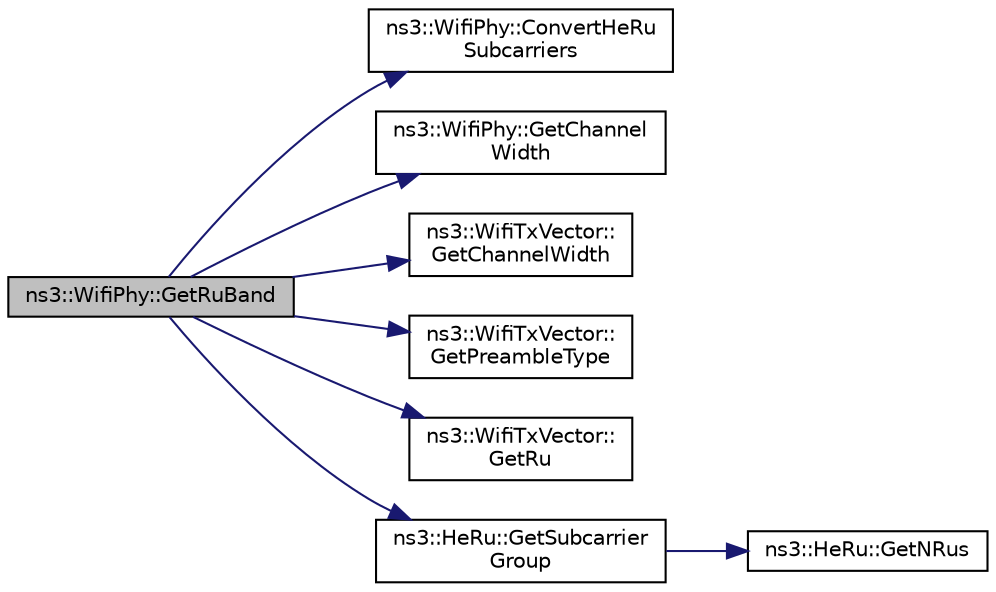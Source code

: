 digraph "ns3::WifiPhy::GetRuBand"
{
 // LATEX_PDF_SIZE
  edge [fontname="Helvetica",fontsize="10",labelfontname="Helvetica",labelfontsize="10"];
  node [fontname="Helvetica",fontsize="10",shape=record];
  rankdir="LR";
  Node1 [label="ns3::WifiPhy::GetRuBand",height=0.2,width=0.4,color="black", fillcolor="grey75", style="filled", fontcolor="black",tooltip="Get the RU band used to transmit a PSDU to a given STA in a HE MU PPDU."];
  Node1 -> Node2 [color="midnightblue",fontsize="10",style="solid",fontname="Helvetica"];
  Node2 [label="ns3::WifiPhy::ConvertHeRu\lSubcarriers",height=0.2,width=0.4,color="black", fillcolor="white", style="filled",URL="$classns3_1_1_wifi_phy.html#af871ab7c752a74fbffad0bae44457818",tooltip=" "];
  Node1 -> Node3 [color="midnightblue",fontsize="10",style="solid",fontname="Helvetica"];
  Node3 [label="ns3::WifiPhy::GetChannel\lWidth",height=0.2,width=0.4,color="black", fillcolor="white", style="filled",URL="$classns3_1_1_wifi_phy.html#af55a96fc67e724abd99aeaeab826187f",tooltip=" "];
  Node1 -> Node4 [color="midnightblue",fontsize="10",style="solid",fontname="Helvetica"];
  Node4 [label="ns3::WifiTxVector::\lGetChannelWidth",height=0.2,width=0.4,color="black", fillcolor="white", style="filled",URL="$classns3_1_1_wifi_tx_vector.html#ac56a35b49d9d77e09357adc171570d51",tooltip=" "];
  Node1 -> Node5 [color="midnightblue",fontsize="10",style="solid",fontname="Helvetica"];
  Node5 [label="ns3::WifiTxVector::\lGetPreambleType",height=0.2,width=0.4,color="black", fillcolor="white", style="filled",URL="$classns3_1_1_wifi_tx_vector.html#a7125591f923091b79fe4a607dfad22e4",tooltip=" "];
  Node1 -> Node6 [color="midnightblue",fontsize="10",style="solid",fontname="Helvetica"];
  Node6 [label="ns3::WifiTxVector::\lGetRu",height=0.2,width=0.4,color="black", fillcolor="white", style="filled",URL="$classns3_1_1_wifi_tx_vector.html#a73013489c30293040693a9c8c96f7c18",tooltip="Get the RU specification for the STA-ID."];
  Node1 -> Node7 [color="midnightblue",fontsize="10",style="solid",fontname="Helvetica"];
  Node7 [label="ns3::HeRu::GetSubcarrier\lGroup",height=0.2,width=0.4,color="black", fillcolor="white", style="filled",URL="$classns3_1_1_he_ru.html#ab43abc3c32eedf5644070f3c9bb5b57e",tooltip="Get the subcarrier group of the RU having the given index among all the RUs of the given type (number..."];
  Node7 -> Node8 [color="midnightblue",fontsize="10",style="solid",fontname="Helvetica"];
  Node8 [label="ns3::HeRu::GetNRus",height=0.2,width=0.4,color="black", fillcolor="white", style="filled",URL="$classns3_1_1_he_ru.html#a71cc57e71a9a37d652fcd25ab9d5140b",tooltip="Get the number of distinct RUs of the given type (number of tones) available in a HE PPDU of the give..."];
}
